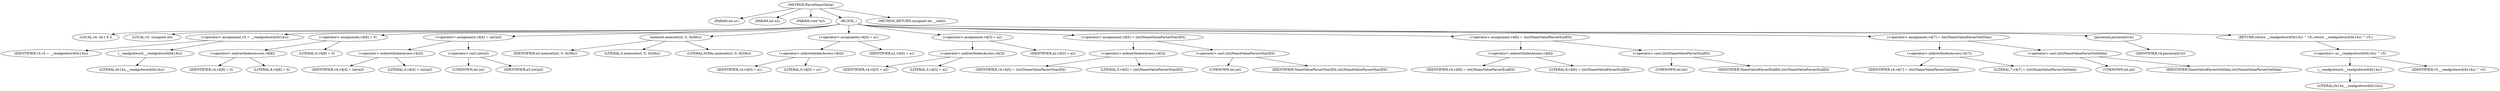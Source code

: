 digraph ParseNameValue {  
"1000103" [label = "(METHOD,ParseNameValue)" ]
"1000104" [label = "(PARAM,int a1)" ]
"1000105" [label = "(PARAM,int a2)" ]
"1000106" [label = "(PARAM,void *a3)" ]
"1000107" [label = "(BLOCK,,)" ]
"1000108" [label = "(LOCAL,v4: int [ 9 ])" ]
"1000109" [label = "(LOCAL,v5: unsigned int)" ]
"1000110" [label = "(<operator>.assignment,v5 = __readgsdword(0x14u))" ]
"1000111" [label = "(IDENTIFIER,v5,v5 = __readgsdword(0x14u))" ]
"1000112" [label = "(__readgsdword,__readgsdword(0x14u))" ]
"1000113" [label = "(LITERAL,0x14u,__readgsdword(0x14u))" ]
"1000114" [label = "(<operator>.assignment,v4[8] = 0)" ]
"1000115" [label = "(<operator>.indirectIndexAccess,v4[8])" ]
"1000116" [label = "(IDENTIFIER,v4,v4[8] = 0)" ]
"1000117" [label = "(LITERAL,8,v4[8] = 0)" ]
"1000118" [label = "(LITERAL,0,v4[8] = 0)" ]
"1000119" [label = "(<operator>.assignment,v4[4] = (int)a3)" ]
"1000120" [label = "(<operator>.indirectIndexAccess,v4[4])" ]
"1000121" [label = "(IDENTIFIER,v4,v4[4] = (int)a3)" ]
"1000122" [label = "(LITERAL,4,v4[4] = (int)a3)" ]
"1000123" [label = "(<operator>.cast,(int)a3)" ]
"1000124" [label = "(UNKNOWN,int,int)" ]
"1000125" [label = "(IDENTIFIER,a3,(int)a3)" ]
"1000126" [label = "(memset,memset(a3, 0, 0x58u))" ]
"1000127" [label = "(IDENTIFIER,a3,memset(a3, 0, 0x58u))" ]
"1000128" [label = "(LITERAL,0,memset(a3, 0, 0x58u))" ]
"1000129" [label = "(LITERAL,0x58u,memset(a3, 0, 0x58u))" ]
"1000130" [label = "(<operator>.assignment,v4[0] = a1)" ]
"1000131" [label = "(<operator>.indirectIndexAccess,v4[0])" ]
"1000132" [label = "(IDENTIFIER,v4,v4[0] = a1)" ]
"1000133" [label = "(LITERAL,0,v4[0] = a1)" ]
"1000134" [label = "(IDENTIFIER,a1,v4[0] = a1)" ]
"1000135" [label = "(<operator>.assignment,v4[3] = a2)" ]
"1000136" [label = "(<operator>.indirectIndexAccess,v4[3])" ]
"1000137" [label = "(IDENTIFIER,v4,v4[3] = a2)" ]
"1000138" [label = "(LITERAL,3,v4[3] = a2)" ]
"1000139" [label = "(IDENTIFIER,a2,v4[3] = a2)" ]
"1000140" [label = "(<operator>.assignment,v4[5] = (int)NameValueParserStartElt)" ]
"1000141" [label = "(<operator>.indirectIndexAccess,v4[5])" ]
"1000142" [label = "(IDENTIFIER,v4,v4[5] = (int)NameValueParserStartElt)" ]
"1000143" [label = "(LITERAL,5,v4[5] = (int)NameValueParserStartElt)" ]
"1000144" [label = "(<operator>.cast,(int)NameValueParserStartElt)" ]
"1000145" [label = "(UNKNOWN,int,int)" ]
"1000146" [label = "(IDENTIFIER,NameValueParserStartElt,(int)NameValueParserStartElt)" ]
"1000147" [label = "(<operator>.assignment,v4[6] = (int)NameValueParserEndElt)" ]
"1000148" [label = "(<operator>.indirectIndexAccess,v4[6])" ]
"1000149" [label = "(IDENTIFIER,v4,v4[6] = (int)NameValueParserEndElt)" ]
"1000150" [label = "(LITERAL,6,v4[6] = (int)NameValueParserEndElt)" ]
"1000151" [label = "(<operator>.cast,(int)NameValueParserEndElt)" ]
"1000152" [label = "(UNKNOWN,int,int)" ]
"1000153" [label = "(IDENTIFIER,NameValueParserEndElt,(int)NameValueParserEndElt)" ]
"1000154" [label = "(<operator>.assignment,v4[7] = (int)NameValueParserGetData)" ]
"1000155" [label = "(<operator>.indirectIndexAccess,v4[7])" ]
"1000156" [label = "(IDENTIFIER,v4,v4[7] = (int)NameValueParserGetData)" ]
"1000157" [label = "(LITERAL,7,v4[7] = (int)NameValueParserGetData)" ]
"1000158" [label = "(<operator>.cast,(int)NameValueParserGetData)" ]
"1000159" [label = "(UNKNOWN,int,int)" ]
"1000160" [label = "(IDENTIFIER,NameValueParserGetData,(int)NameValueParserGetData)" ]
"1000161" [label = "(parsexml,parsexml(v4))" ]
"1000162" [label = "(IDENTIFIER,v4,parsexml(v4))" ]
"1000163" [label = "(RETURN,return __readgsdword(0x14u) ^ v5;,return __readgsdword(0x14u) ^ v5;)" ]
"1000164" [label = "(<operator>.or,__readgsdword(0x14u) ^ v5)" ]
"1000165" [label = "(__readgsdword,__readgsdword(0x14u))" ]
"1000166" [label = "(LITERAL,0x14u,__readgsdword(0x14u))" ]
"1000167" [label = "(IDENTIFIER,v5,__readgsdword(0x14u) ^ v5)" ]
"1000168" [label = "(METHOD_RETURN,unsigned int __cdecl)" ]
  "1000103" -> "1000104" 
  "1000103" -> "1000105" 
  "1000103" -> "1000106" 
  "1000103" -> "1000107" 
  "1000103" -> "1000168" 
  "1000107" -> "1000108" 
  "1000107" -> "1000109" 
  "1000107" -> "1000110" 
  "1000107" -> "1000114" 
  "1000107" -> "1000119" 
  "1000107" -> "1000126" 
  "1000107" -> "1000130" 
  "1000107" -> "1000135" 
  "1000107" -> "1000140" 
  "1000107" -> "1000147" 
  "1000107" -> "1000154" 
  "1000107" -> "1000161" 
  "1000107" -> "1000163" 
  "1000110" -> "1000111" 
  "1000110" -> "1000112" 
  "1000112" -> "1000113" 
  "1000114" -> "1000115" 
  "1000114" -> "1000118" 
  "1000115" -> "1000116" 
  "1000115" -> "1000117" 
  "1000119" -> "1000120" 
  "1000119" -> "1000123" 
  "1000120" -> "1000121" 
  "1000120" -> "1000122" 
  "1000123" -> "1000124" 
  "1000123" -> "1000125" 
  "1000126" -> "1000127" 
  "1000126" -> "1000128" 
  "1000126" -> "1000129" 
  "1000130" -> "1000131" 
  "1000130" -> "1000134" 
  "1000131" -> "1000132" 
  "1000131" -> "1000133" 
  "1000135" -> "1000136" 
  "1000135" -> "1000139" 
  "1000136" -> "1000137" 
  "1000136" -> "1000138" 
  "1000140" -> "1000141" 
  "1000140" -> "1000144" 
  "1000141" -> "1000142" 
  "1000141" -> "1000143" 
  "1000144" -> "1000145" 
  "1000144" -> "1000146" 
  "1000147" -> "1000148" 
  "1000147" -> "1000151" 
  "1000148" -> "1000149" 
  "1000148" -> "1000150" 
  "1000151" -> "1000152" 
  "1000151" -> "1000153" 
  "1000154" -> "1000155" 
  "1000154" -> "1000158" 
  "1000155" -> "1000156" 
  "1000155" -> "1000157" 
  "1000158" -> "1000159" 
  "1000158" -> "1000160" 
  "1000161" -> "1000162" 
  "1000163" -> "1000164" 
  "1000164" -> "1000165" 
  "1000164" -> "1000167" 
  "1000165" -> "1000166" 
}
